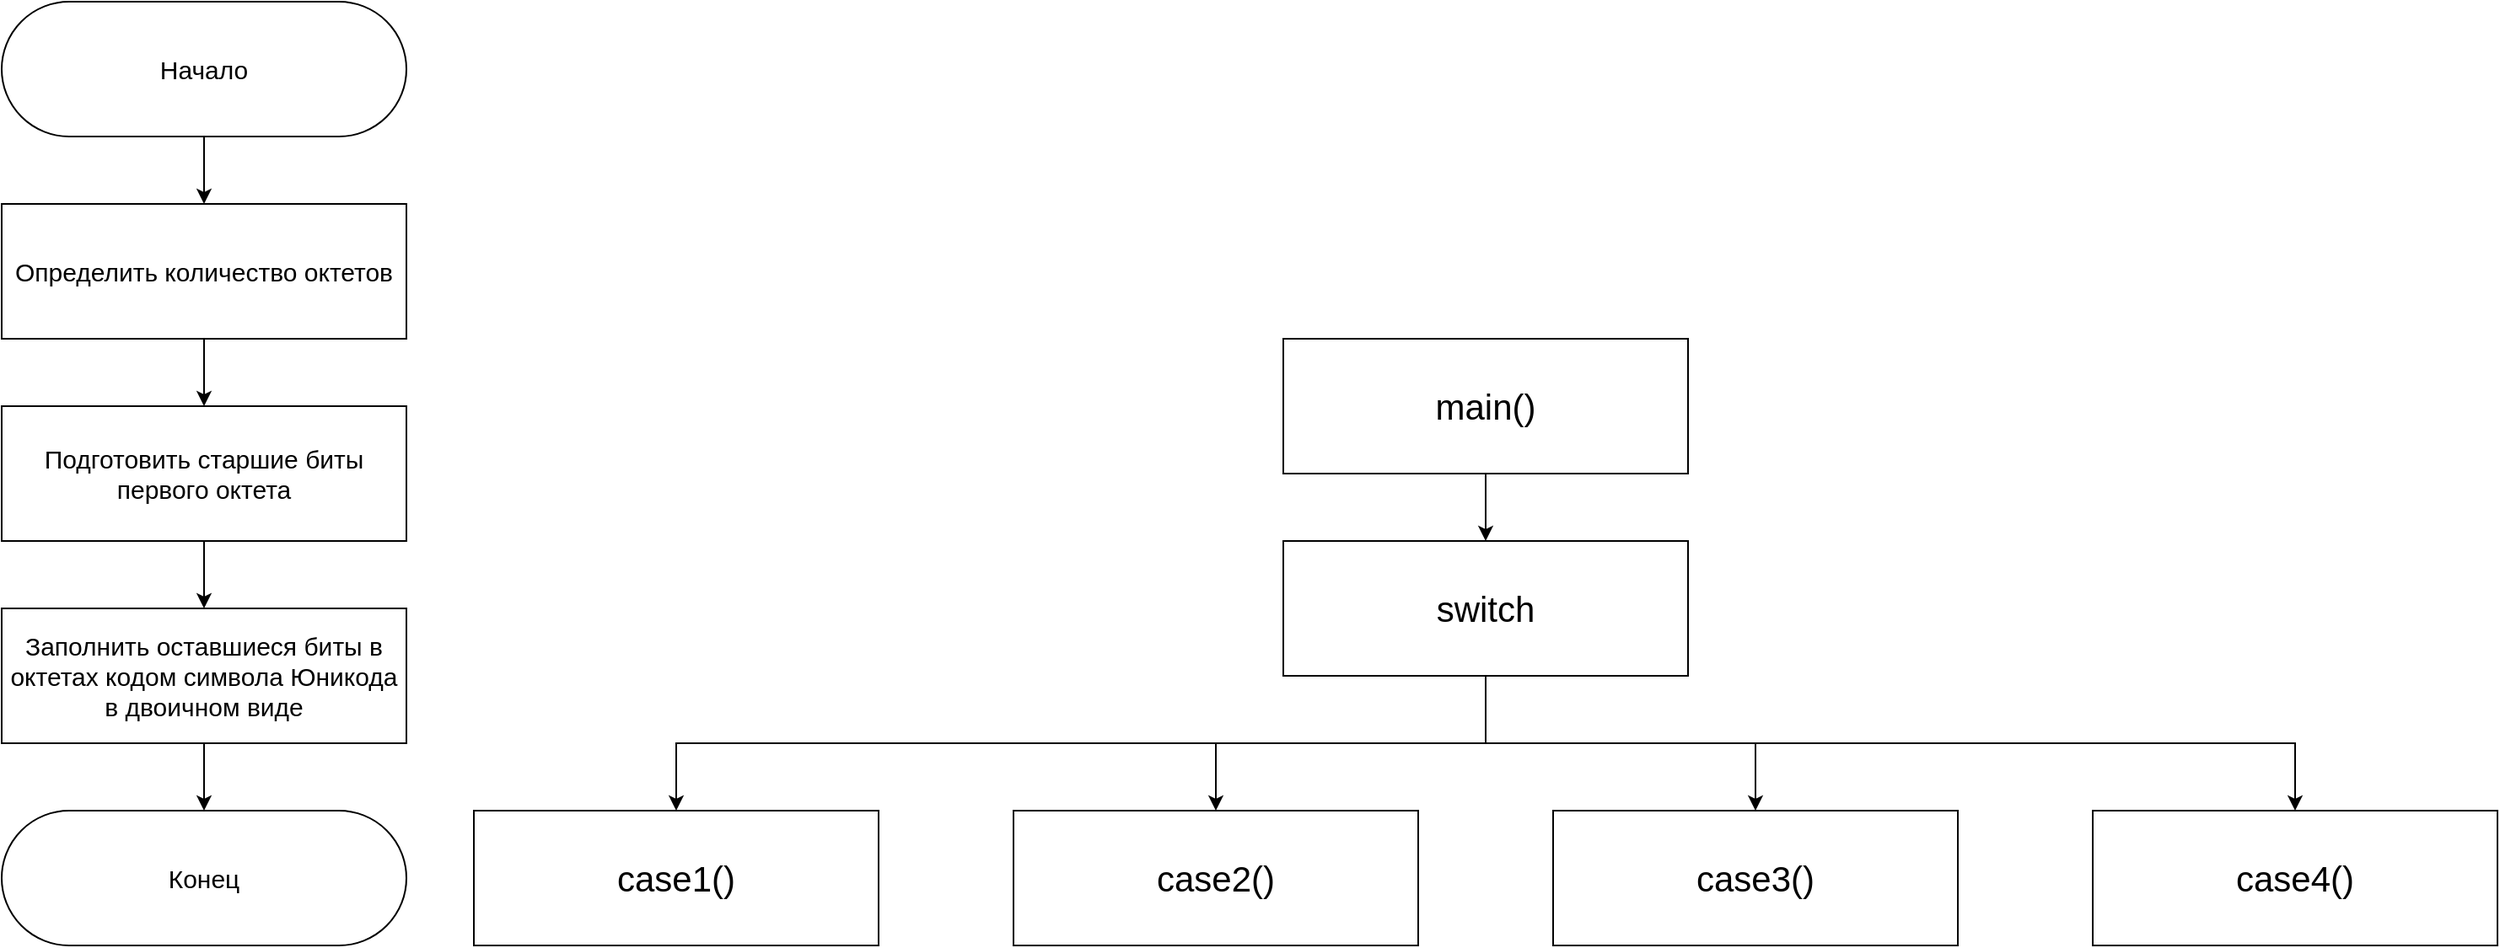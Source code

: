 <mxfile version="20.3.0" type="device"><diagram id="qxPs5LgVKKF_rS_EZRSW" name="Страница 1"><mxGraphModel dx="1221" dy="764" grid="0" gridSize="10" guides="1" tooltips="1" connect="1" arrows="1" fold="1" page="0" pageScale="1" pageWidth="827" pageHeight="1169" math="0" shadow="0"><root><mxCell id="0"/><mxCell id="1" parent="0"/><mxCell id="oa6W8jVSFjVILjaT-y2G-5" style="edgeStyle=orthogonalEdgeStyle;rounded=0;orthogonalLoop=1;jettySize=auto;html=1;exitX=0.5;exitY=1;exitDx=0;exitDy=0;entryX=0.5;entryY=0;entryDx=0;entryDy=0;fontSize=15;" parent="1" source="oa6W8jVSFjVILjaT-y2G-1" target="oa6W8jVSFjVILjaT-y2G-3" edge="1"><mxGeometry relative="1" as="geometry"/></mxCell><mxCell id="oa6W8jVSFjVILjaT-y2G-1" value="Начало" style="rounded=1;whiteSpace=wrap;html=1;arcSize=50;fontSize=15;" parent="1" vertex="1"><mxGeometry x="80" y="40" width="240" height="80" as="geometry"/></mxCell><mxCell id="oa6W8jVSFjVILjaT-y2G-6" style="edgeStyle=orthogonalEdgeStyle;rounded=0;orthogonalLoop=1;jettySize=auto;html=1;exitX=0.5;exitY=1;exitDx=0;exitDy=0;entryX=0.5;entryY=0;entryDx=0;entryDy=0;fontSize=15;" parent="1" source="oa6W8jVSFjVILjaT-y2G-3" target="oa6W8jVSFjVILjaT-y2G-4" edge="1"><mxGeometry relative="1" as="geometry"/></mxCell><mxCell id="oa6W8jVSFjVILjaT-y2G-3" value="Определить количество октетов" style="rounded=0;whiteSpace=wrap;html=1;fontSize=15;" parent="1" vertex="1"><mxGeometry x="80" y="160" width="240" height="80" as="geometry"/></mxCell><mxCell id="oa6W8jVSFjVILjaT-y2G-7" style="edgeStyle=orthogonalEdgeStyle;rounded=0;orthogonalLoop=1;jettySize=auto;html=1;exitX=0.5;exitY=1;exitDx=0;exitDy=0;fontSize=15;" parent="1" source="oa6W8jVSFjVILjaT-y2G-4" edge="1"><mxGeometry relative="1" as="geometry"><mxPoint x="200" y="400" as="targetPoint"/></mxGeometry></mxCell><mxCell id="oa6W8jVSFjVILjaT-y2G-4" value="Подготовить старшие биты первого октета" style="rounded=0;whiteSpace=wrap;html=1;fontSize=15;" parent="1" vertex="1"><mxGeometry x="80" y="280" width="240" height="80" as="geometry"/></mxCell><mxCell id="oa6W8jVSFjVILjaT-y2G-9" style="edgeStyle=orthogonalEdgeStyle;rounded=0;orthogonalLoop=1;jettySize=auto;html=1;exitX=0.5;exitY=1;exitDx=0;exitDy=0;fontSize=15;" parent="1" source="oa6W8jVSFjVILjaT-y2G-8" edge="1"><mxGeometry relative="1" as="geometry"><mxPoint x="200" y="520" as="targetPoint"/></mxGeometry></mxCell><mxCell id="oa6W8jVSFjVILjaT-y2G-8" value="Заполнить оставшиеся биты в октетах кодом символа Юникода в двоичном виде" style="rounded=0;whiteSpace=wrap;html=1;fontSize=15;" parent="1" vertex="1"><mxGeometry x="80" y="400" width="240" height="80" as="geometry"/></mxCell><mxCell id="oa6W8jVSFjVILjaT-y2G-10" value="Конец" style="rounded=1;whiteSpace=wrap;html=1;arcSize=50;fontSize=15;" parent="1" vertex="1"><mxGeometry x="80" y="520" width="240" height="80" as="geometry"/></mxCell><mxCell id="oa6W8jVSFjVILjaT-y2G-11" style="edgeStyle=orthogonalEdgeStyle;rounded=0;orthogonalLoop=1;jettySize=auto;html=1;exitX=0.5;exitY=1;exitDx=0;exitDy=0;entryX=0.5;entryY=0;entryDx=0;entryDy=0;fontSize=21;" parent="1" source="oa6W8jVSFjVILjaT-y2G-12" target="oa6W8jVSFjVILjaT-y2G-17" edge="1"><mxGeometry relative="1" as="geometry"/></mxCell><mxCell id="oa6W8jVSFjVILjaT-y2G-12" value="main()" style="rounded=0;whiteSpace=wrap;html=1;fontSize=21;" parent="1" vertex="1"><mxGeometry x="840" y="240" width="240" height="80" as="geometry"/></mxCell><mxCell id="oa6W8jVSFjVILjaT-y2G-13" style="edgeStyle=orthogonalEdgeStyle;rounded=0;orthogonalLoop=1;jettySize=auto;html=1;exitX=0.5;exitY=1;exitDx=0;exitDy=0;entryX=0.5;entryY=0;entryDx=0;entryDy=0;fontSize=21;" parent="1" source="oa6W8jVSFjVILjaT-y2G-17" target="oa6W8jVSFjVILjaT-y2G-18" edge="1"><mxGeometry relative="1" as="geometry"/></mxCell><mxCell id="oa6W8jVSFjVILjaT-y2G-14" style="edgeStyle=orthogonalEdgeStyle;rounded=0;orthogonalLoop=1;jettySize=auto;html=1;exitX=0.5;exitY=1;exitDx=0;exitDy=0;fontSize=21;" parent="1" source="oa6W8jVSFjVILjaT-y2G-17" target="oa6W8jVSFjVILjaT-y2G-19" edge="1"><mxGeometry relative="1" as="geometry"/></mxCell><mxCell id="oa6W8jVSFjVILjaT-y2G-15" style="edgeStyle=orthogonalEdgeStyle;rounded=0;orthogonalLoop=1;jettySize=auto;html=1;exitX=0.5;exitY=1;exitDx=0;exitDy=0;entryX=0.5;entryY=0;entryDx=0;entryDy=0;fontSize=21;" parent="1" source="oa6W8jVSFjVILjaT-y2G-17" target="oa6W8jVSFjVILjaT-y2G-21" edge="1"><mxGeometry relative="1" as="geometry"/></mxCell><mxCell id="oa6W8jVSFjVILjaT-y2G-16" style="edgeStyle=orthogonalEdgeStyle;rounded=0;orthogonalLoop=1;jettySize=auto;html=1;exitX=0.5;exitY=1;exitDx=0;exitDy=0;entryX=0.5;entryY=0;entryDx=0;entryDy=0;fontSize=21;" parent="1" source="oa6W8jVSFjVILjaT-y2G-17" target="oa6W8jVSFjVILjaT-y2G-20" edge="1"><mxGeometry relative="1" as="geometry"/></mxCell><mxCell id="oa6W8jVSFjVILjaT-y2G-17" value="switch" style="rounded=0;whiteSpace=wrap;html=1;fontSize=21;" parent="1" vertex="1"><mxGeometry x="840" y="360" width="240" height="80" as="geometry"/></mxCell><mxCell id="oa6W8jVSFjVILjaT-y2G-18" value="case2()" style="rounded=0;whiteSpace=wrap;html=1;fontSize=21;" parent="1" vertex="1"><mxGeometry x="680" y="520" width="240" height="80" as="geometry"/></mxCell><mxCell id="oa6W8jVSFjVILjaT-y2G-19" value="case1()" style="rounded=0;whiteSpace=wrap;html=1;fontSize=21;" parent="1" vertex="1"><mxGeometry x="360" y="520" width="240" height="80" as="geometry"/></mxCell><mxCell id="oa6W8jVSFjVILjaT-y2G-20" value="case4()" style="rounded=0;whiteSpace=wrap;html=1;fontSize=21;" parent="1" vertex="1"><mxGeometry x="1320" y="520" width="240" height="80" as="geometry"/></mxCell><mxCell id="oa6W8jVSFjVILjaT-y2G-21" value="case3()" style="rounded=0;whiteSpace=wrap;html=1;fontSize=21;" parent="1" vertex="1"><mxGeometry x="1000" y="520" width="240" height="80" as="geometry"/></mxCell></root></mxGraphModel></diagram></mxfile>